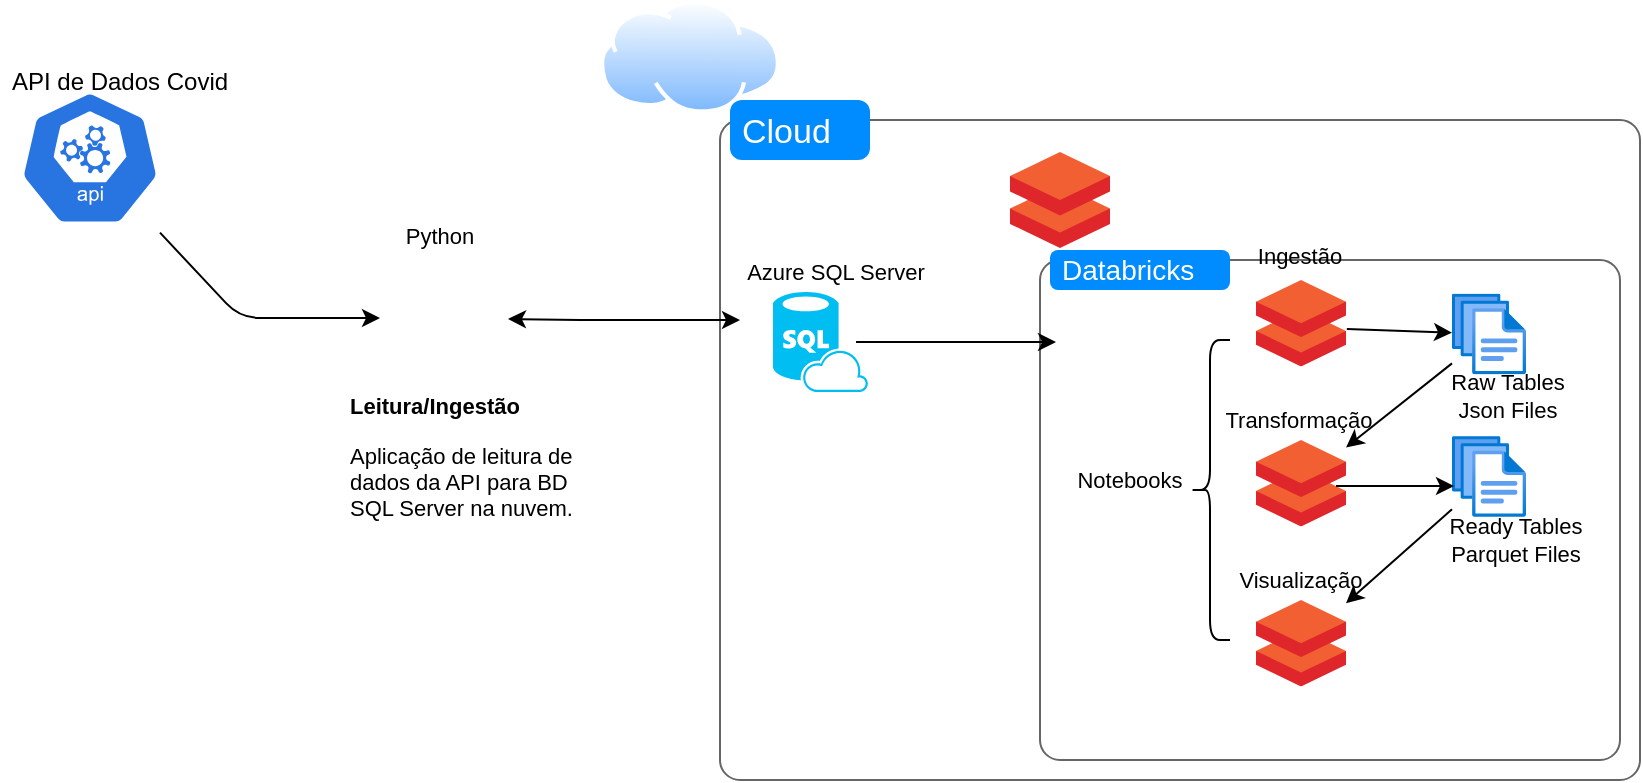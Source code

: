 <mxfile version="14.4.7" type="github">
  <diagram id="Rh4_9mQIcKR6ZL9h0nzi" name="Page-1">
    <mxGraphModel dx="967" dy="1701" grid="1" gridSize="10" guides="1" tooltips="1" connect="1" arrows="1" fold="1" page="1" pageScale="1" pageWidth="827" pageHeight="1169" math="0" shadow="0">
      <root>
        <mxCell id="0" />
        <mxCell id="1" parent="0" />
        <mxCell id="ZsBO5cZFyfEsSncGkevy-44" value="" style="aspect=fixed;perimeter=ellipsePerimeter;html=1;align=center;shadow=0;dashed=0;spacingTop=3;image;image=img/lib/active_directory/internet_cloud.svg;labelBackgroundColor=none;fontSize=11;" vertex="1" parent="1">
          <mxGeometry x="320" y="-20" width="90" height="56.7" as="geometry" />
        </mxCell>
        <mxCell id="ZsBO5cZFyfEsSncGkevy-39" value="" style="shape=mxgraph.mockup.containers.marginRect;rectMarginTop=10;strokeColor=#666666;strokeWidth=1;dashed=0;rounded=1;arcSize=5;recursiveResize=0;labelBackgroundColor=none;fontSize=11;labelBorderColor=#004C99;" vertex="1" parent="1">
          <mxGeometry x="380" y="30" width="460" height="340" as="geometry" />
        </mxCell>
        <mxCell id="ZsBO5cZFyfEsSncGkevy-40" value="Cloud" style="shape=rect;strokeColor=none;fillColor=#008cff;strokeWidth=1;dashed=0;rounded=1;arcSize=20;fontColor=#ffffff;fontSize=17;spacing=2;spacingTop=-2;align=left;autosize=1;spacingLeft=4;resizeWidth=0;resizeHeight=0;perimeter=none;" vertex="1" parent="ZsBO5cZFyfEsSncGkevy-39">
          <mxGeometry x="5" width="70" height="30" as="geometry" />
        </mxCell>
        <mxCell id="ZsBO5cZFyfEsSncGkevy-41" value="" style="shape=mxgraph.mockup.containers.marginRect;rectMarginTop=10;strokeColor=#666666;strokeWidth=1;dashed=0;rounded=1;arcSize=5;recursiveResize=0;labelBackgroundColor=none;fontSize=11;" vertex="1" parent="ZsBO5cZFyfEsSncGkevy-39">
          <mxGeometry x="160" y="70" width="290" height="260" as="geometry" />
        </mxCell>
        <mxCell id="ZsBO5cZFyfEsSncGkevy-42" value="Databricks" style="shape=rect;strokeColor=none;fillColor=#008cff;strokeWidth=1;dashed=0;rounded=1;arcSize=20;fontColor=#ffffff;fontSize=14;spacing=2;spacingTop=-2;align=left;autosize=1;spacingLeft=4;resizeWidth=0;resizeHeight=0;perimeter=none;" vertex="1" parent="ZsBO5cZFyfEsSncGkevy-41">
          <mxGeometry x="5" y="5" width="90" height="20" as="geometry" />
        </mxCell>
        <mxCell id="ZsBO5cZFyfEsSncGkevy-2" value="" style="aspect=fixed;html=1;points=[];align=center;image;fontSize=12;image=img/lib/mscae/Databricks.svg;" vertex="1" parent="1">
          <mxGeometry x="525" y="56" width="50" height="48" as="geometry" />
        </mxCell>
        <mxCell id="ZsBO5cZFyfEsSncGkevy-3" value="" style="html=1;dashed=0;whitespace=wrap;fillColor=#2875E2;strokeColor=#ffffff;points=[[0.005,0.63,0],[0.1,0.2,0],[0.9,0.2,0],[0.5,0,0],[0.995,0.63,0],[0.72,0.99,0],[0.5,1,0],[0.28,0.99,0]];shape=mxgraph.kubernetes.icon;prIcon=api" vertex="1" parent="1">
          <mxGeometry x="30" y="20" width="70" height="78" as="geometry" />
        </mxCell>
        <mxCell id="ZsBO5cZFyfEsSncGkevy-6" value="" style="verticalLabelPosition=bottom;html=1;verticalAlign=top;align=center;strokeColor=none;fillColor=#00BEF2;shape=mxgraph.azure.sql_database_sql_azure;" vertex="1" parent="1">
          <mxGeometry x="406.5" y="126" width="47.5" height="50" as="geometry" />
        </mxCell>
        <mxCell id="ZsBO5cZFyfEsSncGkevy-8" value="" style="shape=image;html=1;verticalAlign=top;verticalLabelPosition=bottom;labelBackgroundColor=#ffffff;imageAspect=0;aspect=fixed;image=https://cdn2.iconfinder.com/data/icons/oxygen/64x64/mimetypes/text-x-python.png" vertex="1" parent="1">
          <mxGeometry x="210" y="107" width="64" height="64" as="geometry" />
        </mxCell>
        <mxCell id="ZsBO5cZFyfEsSncGkevy-9" value="" style="endArrow=classic;html=1;" edge="1" parent="1" source="ZsBO5cZFyfEsSncGkevy-3" target="ZsBO5cZFyfEsSncGkevy-8">
          <mxGeometry width="50" height="50" relative="1" as="geometry">
            <mxPoint x="130" y="191" as="sourcePoint" />
            <mxPoint x="180" y="141" as="targetPoint" />
            <Array as="points">
              <mxPoint x="140" y="139" />
            </Array>
          </mxGeometry>
        </mxCell>
        <mxCell id="ZsBO5cZFyfEsSncGkevy-10" value="API de Dados Covid&lt;br&gt;" style="text;html=1;strokeColor=none;fillColor=none;align=center;verticalAlign=middle;whiteSpace=wrap;rounded=0;" vertex="1" parent="1">
          <mxGeometry x="20" y="10.5" width="120" height="20" as="geometry" />
        </mxCell>
        <mxCell id="ZsBO5cZFyfEsSncGkevy-12" value="&lt;h1 style=&quot;font-size: 11px;&quot;&gt;Leitura/Ingestão&lt;/h1&gt;&lt;p style=&quot;font-size: 11px;&quot;&gt;Aplicação de leitura de dados da API para BD SQL Server na nuvem.&lt;/p&gt;" style="text;html=1;strokeColor=none;fillColor=none;spacing=5;spacingTop=-20;whiteSpace=wrap;overflow=hidden;rounded=0;fontSize=11;" vertex="1" parent="1">
          <mxGeometry x="190" y="180" width="130" height="80" as="geometry" />
        </mxCell>
        <mxCell id="ZsBO5cZFyfEsSncGkevy-13" value="" style="endArrow=classic;startArrow=classic;html=1;fontSize=11;" edge="1" parent="1" source="ZsBO5cZFyfEsSncGkevy-8">
          <mxGeometry width="50" height="50" relative="1" as="geometry">
            <mxPoint x="380" y="250" as="sourcePoint" />
            <mxPoint x="390" y="140" as="targetPoint" />
            <Array as="points">
              <mxPoint x="310" y="140" />
            </Array>
          </mxGeometry>
        </mxCell>
        <mxCell id="ZsBO5cZFyfEsSncGkevy-17" value="Azure SQL Server" style="text;html=1;strokeColor=none;fillColor=none;align=center;verticalAlign=middle;whiteSpace=wrap;rounded=0;labelBackgroundColor=#ffffff;fontSize=11;" vertex="1" parent="1">
          <mxGeometry x="363" y="106" width="150" height="20" as="geometry" />
        </mxCell>
        <mxCell id="ZsBO5cZFyfEsSncGkevy-19" value="" style="endArrow=classic;html=1;fontSize=11;exitX=0.874;exitY=0.5;exitDx=0;exitDy=0;exitPerimeter=0;" edge="1" parent="1" source="ZsBO5cZFyfEsSncGkevy-6">
          <mxGeometry width="50" height="50" relative="1" as="geometry">
            <mxPoint x="461.5" y="135" as="sourcePoint" />
            <mxPoint x="548" y="151" as="targetPoint" />
          </mxGeometry>
        </mxCell>
        <mxCell id="ZsBO5cZFyfEsSncGkevy-22" value="Python" style="text;html=1;strokeColor=none;fillColor=none;align=center;verticalAlign=middle;whiteSpace=wrap;rounded=0;labelBackgroundColor=none;fontSize=11;" vertex="1" parent="1">
          <mxGeometry x="220" y="88" width="40" height="20" as="geometry" />
        </mxCell>
        <mxCell id="ZsBO5cZFyfEsSncGkevy-23" value="" style="aspect=fixed;html=1;points=[];align=center;image;fontSize=12;image=img/lib/azure2/general/Files.svg;labelBackgroundColor=none;" vertex="1" parent="1">
          <mxGeometry x="746" y="126.77" width="37" height="40.46" as="geometry" />
        </mxCell>
        <mxCell id="ZsBO5cZFyfEsSncGkevy-24" value="" style="aspect=fixed;html=1;points=[];align=center;image;fontSize=12;image=img/lib/azure2/general/Files.svg;labelBackgroundColor=none;" vertex="1" parent="1">
          <mxGeometry x="746" y="198" width="37" height="40.5" as="geometry" />
        </mxCell>
        <mxCell id="ZsBO5cZFyfEsSncGkevy-25" value="Raw Tables&lt;br&gt;Json Files" style="text;html=1;strokeColor=none;fillColor=none;align=center;verticalAlign=middle;whiteSpace=wrap;rounded=0;labelBackgroundColor=none;fontSize=11;" vertex="1" parent="1">
          <mxGeometry x="737.5" y="168" width="71.5" height="20" as="geometry" />
        </mxCell>
        <mxCell id="ZsBO5cZFyfEsSncGkevy-26" value="Ready Tables&lt;br&gt;Parquet Files" style="text;html=1;strokeColor=none;fillColor=none;align=center;verticalAlign=middle;whiteSpace=wrap;rounded=0;labelBackgroundColor=none;fontSize=11;" vertex="1" parent="1">
          <mxGeometry x="742" y="240" width="71.5" height="20" as="geometry" />
        </mxCell>
        <mxCell id="ZsBO5cZFyfEsSncGkevy-27" value="" style="aspect=fixed;html=1;points=[];align=center;image;fontSize=12;image=img/lib/mscae/Databricks.svg;" vertex="1" parent="1">
          <mxGeometry x="648" y="120" width="45" height="43.2" as="geometry" />
        </mxCell>
        <mxCell id="ZsBO5cZFyfEsSncGkevy-28" value="" style="aspect=fixed;html=1;points=[];align=center;image;fontSize=12;image=img/lib/mscae/Databricks.svg;" vertex="1" parent="1">
          <mxGeometry x="648" y="200" width="45" height="43.2" as="geometry" />
        </mxCell>
        <mxCell id="ZsBO5cZFyfEsSncGkevy-29" value="" style="aspect=fixed;html=1;points=[];align=center;image;fontSize=12;image=img/lib/mscae/Databricks.svg;" vertex="1" parent="1">
          <mxGeometry x="648" y="280" width="45" height="43.2" as="geometry" />
        </mxCell>
        <mxCell id="ZsBO5cZFyfEsSncGkevy-30" value="" style="endArrow=classic;html=1;fontSize=11;exitX=1.009;exitY=0.568;exitDx=0;exitDy=0;exitPerimeter=0;" edge="1" parent="1" source="ZsBO5cZFyfEsSncGkevy-27" target="ZsBO5cZFyfEsSncGkevy-23">
          <mxGeometry width="50" height="50" relative="1" as="geometry">
            <mxPoint x="687.5" y="154" as="sourcePoint" />
            <mxPoint x="737.5" y="104" as="targetPoint" />
          </mxGeometry>
        </mxCell>
        <mxCell id="ZsBO5cZFyfEsSncGkevy-31" value="" style="endArrow=classic;html=1;fontSize=11;" edge="1" parent="1">
          <mxGeometry width="50" height="50" relative="1" as="geometry">
            <mxPoint x="688" y="223" as="sourcePoint" />
            <mxPoint x="747" y="223" as="targetPoint" />
          </mxGeometry>
        </mxCell>
        <mxCell id="ZsBO5cZFyfEsSncGkevy-32" value="" style="endArrow=classic;html=1;fontSize=11;" edge="1" parent="1" source="ZsBO5cZFyfEsSncGkevy-23" target="ZsBO5cZFyfEsSncGkevy-28">
          <mxGeometry width="50" height="50" relative="1" as="geometry">
            <mxPoint x="668" y="280" as="sourcePoint" />
            <mxPoint x="718" y="230" as="targetPoint" />
          </mxGeometry>
        </mxCell>
        <mxCell id="ZsBO5cZFyfEsSncGkevy-33" value="" style="endArrow=classic;html=1;fontSize=11;" edge="1" parent="1" source="ZsBO5cZFyfEsSncGkevy-24" target="ZsBO5cZFyfEsSncGkevy-29">
          <mxGeometry width="50" height="50" relative="1" as="geometry">
            <mxPoint x="737.5" y="270.002" as="sourcePoint" />
            <mxPoint x="684.5" y="312.064" as="targetPoint" />
          </mxGeometry>
        </mxCell>
        <mxCell id="ZsBO5cZFyfEsSncGkevy-34" value="Visualização" style="text;html=1;strokeColor=none;fillColor=none;align=center;verticalAlign=middle;whiteSpace=wrap;rounded=0;labelBackgroundColor=none;fontSize=11;" vertex="1" parent="1">
          <mxGeometry x="639" y="260" width="62.5" height="20" as="geometry" />
        </mxCell>
        <mxCell id="ZsBO5cZFyfEsSncGkevy-35" value="Transformação" style="text;html=1;strokeColor=none;fillColor=none;align=center;verticalAlign=middle;whiteSpace=wrap;rounded=0;labelBackgroundColor=none;fontSize=11;" vertex="1" parent="1">
          <mxGeometry x="648" y="180" width="42.5" height="20" as="geometry" />
        </mxCell>
        <mxCell id="ZsBO5cZFyfEsSncGkevy-36" value="Ingestão" style="text;html=1;strokeColor=none;fillColor=none;align=center;verticalAlign=middle;whiteSpace=wrap;rounded=0;labelBackgroundColor=none;fontSize=11;" vertex="1" parent="1">
          <mxGeometry x="645.5" y="98" width="47.5" height="20" as="geometry" />
        </mxCell>
        <mxCell id="ZsBO5cZFyfEsSncGkevy-37" value="" style="shape=curlyBracket;whiteSpace=wrap;html=1;rounded=1;labelBackgroundColor=none;fontSize=11;" vertex="1" parent="1">
          <mxGeometry x="615" y="150" width="20" height="150" as="geometry" />
        </mxCell>
        <mxCell id="ZsBO5cZFyfEsSncGkevy-38" value="Notebooks" style="text;html=1;strokeColor=none;fillColor=none;align=center;verticalAlign=middle;whiteSpace=wrap;rounded=0;labelBackgroundColor=none;fontSize=11;" vertex="1" parent="1">
          <mxGeometry x="560" y="210" width="50" height="20" as="geometry" />
        </mxCell>
      </root>
    </mxGraphModel>
  </diagram>
</mxfile>
